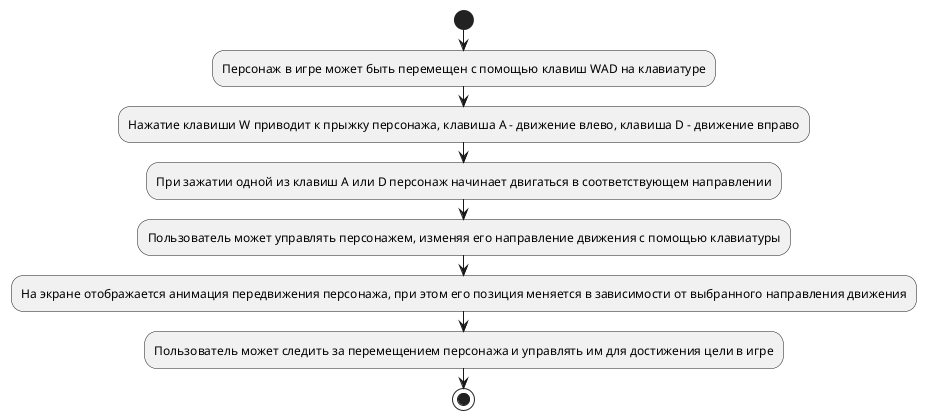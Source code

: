 @startuml

start

:Персонаж в игре может быть перемещен с помощью клавиш WAD на клавиатуре;
:Нажатие клавиши W приводит к прыжку персонажа, клавиша A - движение влево, клавиша D - движение вправо; 
:При зажатии одной из клавиш A или D персонаж начинает двигаться в соответствующем направлении;
:Пользователь может управлять персонажем, изменяя его направление движения с помощью клавиатуры;
:На экране отображается анимация передвижения персонажа, при этом его позиция меняется в зависимости от выбранного направления движения; 
:Пользователь может следить за перемещением персонажа и управлять им для достижения цели в игре;

stop

@enduml